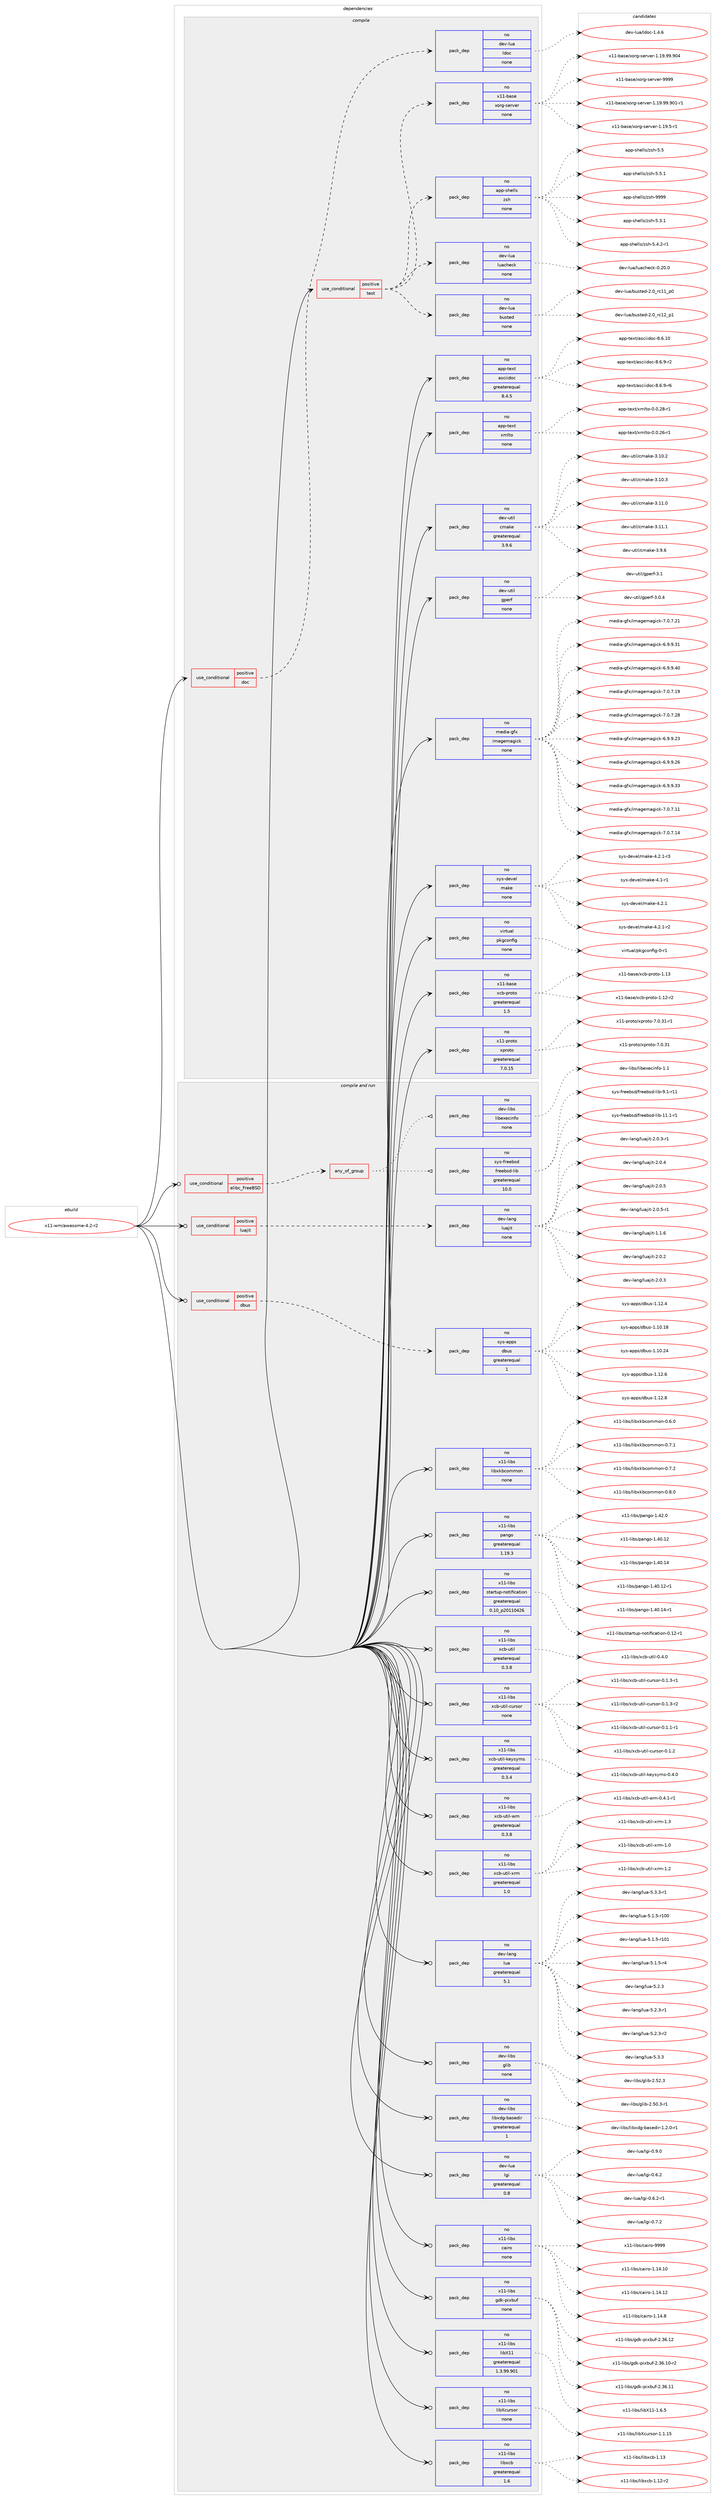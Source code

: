 digraph prolog {

# *************
# Graph options
# *************

newrank=true;
concentrate=true;
compound=true;
graph [rankdir=LR,fontname=Helvetica,fontsize=10,ranksep=1.5];#, ranksep=2.5, nodesep=0.2];
edge  [arrowhead=vee];
node  [fontname=Helvetica,fontsize=10];

# **********
# The ebuild
# **********

subgraph cluster_leftcol {
color=gray;
rank=same;
label=<<i>ebuild</i>>;
id [label="x11-wm/awesome-4.2-r2", color=red, width=4, href="../x11-wm/awesome-4.2-r2.svg"];
}

# ****************
# The dependencies
# ****************

subgraph cluster_midcol {
color=gray;
label=<<i>dependencies</i>>;
subgraph cluster_compile {
fillcolor="#eeeeee";
style=filled;
label=<<i>compile</i>>;
subgraph cond1247 {
dependency11311 [label=<<TABLE BORDER="0" CELLBORDER="1" CELLSPACING="0" CELLPADDING="4"><TR><TD ROWSPAN="3" CELLPADDING="10">use_conditional</TD></TR><TR><TD>positive</TD></TR><TR><TD>doc</TD></TR></TABLE>>, shape=none, color=red];
subgraph pack9886 {
dependency11312 [label=<<TABLE BORDER="0" CELLBORDER="1" CELLSPACING="0" CELLPADDING="4" WIDTH="220"><TR><TD ROWSPAN="6" CELLPADDING="30">pack_dep</TD></TR><TR><TD WIDTH="110">no</TD></TR><TR><TD>dev-lua</TD></TR><TR><TD>ldoc</TD></TR><TR><TD>none</TD></TR><TR><TD></TD></TR></TABLE>>, shape=none, color=blue];
}
dependency11311:e -> dependency11312:w [weight=20,style="dashed",arrowhead="vee"];
}
id:e -> dependency11311:w [weight=20,style="solid",arrowhead="vee"];
subgraph cond1248 {
dependency11313 [label=<<TABLE BORDER="0" CELLBORDER="1" CELLSPACING="0" CELLPADDING="4"><TR><TD ROWSPAN="3" CELLPADDING="10">use_conditional</TD></TR><TR><TD>positive</TD></TR><TR><TD>test</TD></TR></TABLE>>, shape=none, color=red];
subgraph pack9887 {
dependency11314 [label=<<TABLE BORDER="0" CELLBORDER="1" CELLSPACING="0" CELLPADDING="4" WIDTH="220"><TR><TD ROWSPAN="6" CELLPADDING="30">pack_dep</TD></TR><TR><TD WIDTH="110">no</TD></TR><TR><TD>app-shells</TD></TR><TR><TD>zsh</TD></TR><TR><TD>none</TD></TR><TR><TD></TD></TR></TABLE>>, shape=none, color=blue];
}
dependency11313:e -> dependency11314:w [weight=20,style="dashed",arrowhead="vee"];
subgraph pack9888 {
dependency11315 [label=<<TABLE BORDER="0" CELLBORDER="1" CELLSPACING="0" CELLPADDING="4" WIDTH="220"><TR><TD ROWSPAN="6" CELLPADDING="30">pack_dep</TD></TR><TR><TD WIDTH="110">no</TD></TR><TR><TD>x11-base</TD></TR><TR><TD>xorg-server</TD></TR><TR><TD>none</TD></TR><TR><TD></TD></TR></TABLE>>, shape=none, color=blue];
}
dependency11313:e -> dependency11315:w [weight=20,style="dashed",arrowhead="vee"];
subgraph pack9889 {
dependency11316 [label=<<TABLE BORDER="0" CELLBORDER="1" CELLSPACING="0" CELLPADDING="4" WIDTH="220"><TR><TD ROWSPAN="6" CELLPADDING="30">pack_dep</TD></TR><TR><TD WIDTH="110">no</TD></TR><TR><TD>dev-lua</TD></TR><TR><TD>busted</TD></TR><TR><TD>none</TD></TR><TR><TD></TD></TR></TABLE>>, shape=none, color=blue];
}
dependency11313:e -> dependency11316:w [weight=20,style="dashed",arrowhead="vee"];
subgraph pack9890 {
dependency11317 [label=<<TABLE BORDER="0" CELLBORDER="1" CELLSPACING="0" CELLPADDING="4" WIDTH="220"><TR><TD ROWSPAN="6" CELLPADDING="30">pack_dep</TD></TR><TR><TD WIDTH="110">no</TD></TR><TR><TD>dev-lua</TD></TR><TR><TD>luacheck</TD></TR><TR><TD>none</TD></TR><TR><TD></TD></TR></TABLE>>, shape=none, color=blue];
}
dependency11313:e -> dependency11317:w [weight=20,style="dashed",arrowhead="vee"];
}
id:e -> dependency11313:w [weight=20,style="solid",arrowhead="vee"];
subgraph pack9891 {
dependency11318 [label=<<TABLE BORDER="0" CELLBORDER="1" CELLSPACING="0" CELLPADDING="4" WIDTH="220"><TR><TD ROWSPAN="6" CELLPADDING="30">pack_dep</TD></TR><TR><TD WIDTH="110">no</TD></TR><TR><TD>app-text</TD></TR><TR><TD>asciidoc</TD></TR><TR><TD>greaterequal</TD></TR><TR><TD>8.4.5</TD></TR></TABLE>>, shape=none, color=blue];
}
id:e -> dependency11318:w [weight=20,style="solid",arrowhead="vee"];
subgraph pack9892 {
dependency11319 [label=<<TABLE BORDER="0" CELLBORDER="1" CELLSPACING="0" CELLPADDING="4" WIDTH="220"><TR><TD ROWSPAN="6" CELLPADDING="30">pack_dep</TD></TR><TR><TD WIDTH="110">no</TD></TR><TR><TD>app-text</TD></TR><TR><TD>xmlto</TD></TR><TR><TD>none</TD></TR><TR><TD></TD></TR></TABLE>>, shape=none, color=blue];
}
id:e -> dependency11319:w [weight=20,style="solid",arrowhead="vee"];
subgraph pack9893 {
dependency11320 [label=<<TABLE BORDER="0" CELLBORDER="1" CELLSPACING="0" CELLPADDING="4" WIDTH="220"><TR><TD ROWSPAN="6" CELLPADDING="30">pack_dep</TD></TR><TR><TD WIDTH="110">no</TD></TR><TR><TD>dev-util</TD></TR><TR><TD>cmake</TD></TR><TR><TD>greaterequal</TD></TR><TR><TD>3.9.6</TD></TR></TABLE>>, shape=none, color=blue];
}
id:e -> dependency11320:w [weight=20,style="solid",arrowhead="vee"];
subgraph pack9894 {
dependency11321 [label=<<TABLE BORDER="0" CELLBORDER="1" CELLSPACING="0" CELLPADDING="4" WIDTH="220"><TR><TD ROWSPAN="6" CELLPADDING="30">pack_dep</TD></TR><TR><TD WIDTH="110">no</TD></TR><TR><TD>dev-util</TD></TR><TR><TD>gperf</TD></TR><TR><TD>none</TD></TR><TR><TD></TD></TR></TABLE>>, shape=none, color=blue];
}
id:e -> dependency11321:w [weight=20,style="solid",arrowhead="vee"];
subgraph pack9895 {
dependency11322 [label=<<TABLE BORDER="0" CELLBORDER="1" CELLSPACING="0" CELLPADDING="4" WIDTH="220"><TR><TD ROWSPAN="6" CELLPADDING="30">pack_dep</TD></TR><TR><TD WIDTH="110">no</TD></TR><TR><TD>media-gfx</TD></TR><TR><TD>imagemagick</TD></TR><TR><TD>none</TD></TR><TR><TD></TD></TR></TABLE>>, shape=none, color=blue];
}
id:e -> dependency11322:w [weight=20,style="solid",arrowhead="vee"];
subgraph pack9896 {
dependency11323 [label=<<TABLE BORDER="0" CELLBORDER="1" CELLSPACING="0" CELLPADDING="4" WIDTH="220"><TR><TD ROWSPAN="6" CELLPADDING="30">pack_dep</TD></TR><TR><TD WIDTH="110">no</TD></TR><TR><TD>sys-devel</TD></TR><TR><TD>make</TD></TR><TR><TD>none</TD></TR><TR><TD></TD></TR></TABLE>>, shape=none, color=blue];
}
id:e -> dependency11323:w [weight=20,style="solid",arrowhead="vee"];
subgraph pack9897 {
dependency11324 [label=<<TABLE BORDER="0" CELLBORDER="1" CELLSPACING="0" CELLPADDING="4" WIDTH="220"><TR><TD ROWSPAN="6" CELLPADDING="30">pack_dep</TD></TR><TR><TD WIDTH="110">no</TD></TR><TR><TD>virtual</TD></TR><TR><TD>pkgconfig</TD></TR><TR><TD>none</TD></TR><TR><TD></TD></TR></TABLE>>, shape=none, color=blue];
}
id:e -> dependency11324:w [weight=20,style="solid",arrowhead="vee"];
subgraph pack9898 {
dependency11325 [label=<<TABLE BORDER="0" CELLBORDER="1" CELLSPACING="0" CELLPADDING="4" WIDTH="220"><TR><TD ROWSPAN="6" CELLPADDING="30">pack_dep</TD></TR><TR><TD WIDTH="110">no</TD></TR><TR><TD>x11-base</TD></TR><TR><TD>xcb-proto</TD></TR><TR><TD>greaterequal</TD></TR><TR><TD>1.5</TD></TR></TABLE>>, shape=none, color=blue];
}
id:e -> dependency11325:w [weight=20,style="solid",arrowhead="vee"];
subgraph pack9899 {
dependency11326 [label=<<TABLE BORDER="0" CELLBORDER="1" CELLSPACING="0" CELLPADDING="4" WIDTH="220"><TR><TD ROWSPAN="6" CELLPADDING="30">pack_dep</TD></TR><TR><TD WIDTH="110">no</TD></TR><TR><TD>x11-proto</TD></TR><TR><TD>xproto</TD></TR><TR><TD>greaterequal</TD></TR><TR><TD>7.0.15</TD></TR></TABLE>>, shape=none, color=blue];
}
id:e -> dependency11326:w [weight=20,style="solid",arrowhead="vee"];
}
subgraph cluster_compileandrun {
fillcolor="#eeeeee";
style=filled;
label=<<i>compile and run</i>>;
subgraph cond1249 {
dependency11327 [label=<<TABLE BORDER="0" CELLBORDER="1" CELLSPACING="0" CELLPADDING="4"><TR><TD ROWSPAN="3" CELLPADDING="10">use_conditional</TD></TR><TR><TD>positive</TD></TR><TR><TD>dbus</TD></TR></TABLE>>, shape=none, color=red];
subgraph pack9900 {
dependency11328 [label=<<TABLE BORDER="0" CELLBORDER="1" CELLSPACING="0" CELLPADDING="4" WIDTH="220"><TR><TD ROWSPAN="6" CELLPADDING="30">pack_dep</TD></TR><TR><TD WIDTH="110">no</TD></TR><TR><TD>sys-apps</TD></TR><TR><TD>dbus</TD></TR><TR><TD>greaterequal</TD></TR><TR><TD>1</TD></TR></TABLE>>, shape=none, color=blue];
}
dependency11327:e -> dependency11328:w [weight=20,style="dashed",arrowhead="vee"];
}
id:e -> dependency11327:w [weight=20,style="solid",arrowhead="odotvee"];
subgraph cond1250 {
dependency11329 [label=<<TABLE BORDER="0" CELLBORDER="1" CELLSPACING="0" CELLPADDING="4"><TR><TD ROWSPAN="3" CELLPADDING="10">use_conditional</TD></TR><TR><TD>positive</TD></TR><TR><TD>elibc_FreeBSD</TD></TR></TABLE>>, shape=none, color=red];
subgraph any159 {
dependency11330 [label=<<TABLE BORDER="0" CELLBORDER="1" CELLSPACING="0" CELLPADDING="4"><TR><TD CELLPADDING="10">any_of_group</TD></TR></TABLE>>, shape=none, color=red];subgraph pack9901 {
dependency11331 [label=<<TABLE BORDER="0" CELLBORDER="1" CELLSPACING="0" CELLPADDING="4" WIDTH="220"><TR><TD ROWSPAN="6" CELLPADDING="30">pack_dep</TD></TR><TR><TD WIDTH="110">no</TD></TR><TR><TD>dev-libs</TD></TR><TR><TD>libexecinfo</TD></TR><TR><TD>none</TD></TR><TR><TD></TD></TR></TABLE>>, shape=none, color=blue];
}
dependency11330:e -> dependency11331:w [weight=20,style="dotted",arrowhead="oinv"];
subgraph pack9902 {
dependency11332 [label=<<TABLE BORDER="0" CELLBORDER="1" CELLSPACING="0" CELLPADDING="4" WIDTH="220"><TR><TD ROWSPAN="6" CELLPADDING="30">pack_dep</TD></TR><TR><TD WIDTH="110">no</TD></TR><TR><TD>sys-freebsd</TD></TR><TR><TD>freebsd-lib</TD></TR><TR><TD>greaterequal</TD></TR><TR><TD>10.0</TD></TR></TABLE>>, shape=none, color=blue];
}
dependency11330:e -> dependency11332:w [weight=20,style="dotted",arrowhead="oinv"];
}
dependency11329:e -> dependency11330:w [weight=20,style="dashed",arrowhead="vee"];
}
id:e -> dependency11329:w [weight=20,style="solid",arrowhead="odotvee"];
subgraph cond1251 {
dependency11333 [label=<<TABLE BORDER="0" CELLBORDER="1" CELLSPACING="0" CELLPADDING="4"><TR><TD ROWSPAN="3" CELLPADDING="10">use_conditional</TD></TR><TR><TD>positive</TD></TR><TR><TD>luajit</TD></TR></TABLE>>, shape=none, color=red];
subgraph pack9903 {
dependency11334 [label=<<TABLE BORDER="0" CELLBORDER="1" CELLSPACING="0" CELLPADDING="4" WIDTH="220"><TR><TD ROWSPAN="6" CELLPADDING="30">pack_dep</TD></TR><TR><TD WIDTH="110">no</TD></TR><TR><TD>dev-lang</TD></TR><TR><TD>luajit</TD></TR><TR><TD>none</TD></TR><TR><TD></TD></TR></TABLE>>, shape=none, color=blue];
}
dependency11333:e -> dependency11334:w [weight=20,style="dashed",arrowhead="vee"];
}
id:e -> dependency11333:w [weight=20,style="solid",arrowhead="odotvee"];
subgraph pack9904 {
dependency11335 [label=<<TABLE BORDER="0" CELLBORDER="1" CELLSPACING="0" CELLPADDING="4" WIDTH="220"><TR><TD ROWSPAN="6" CELLPADDING="30">pack_dep</TD></TR><TR><TD WIDTH="110">no</TD></TR><TR><TD>dev-lang</TD></TR><TR><TD>lua</TD></TR><TR><TD>greaterequal</TD></TR><TR><TD>5.1</TD></TR></TABLE>>, shape=none, color=blue];
}
id:e -> dependency11335:w [weight=20,style="solid",arrowhead="odotvee"];
subgraph pack9905 {
dependency11336 [label=<<TABLE BORDER="0" CELLBORDER="1" CELLSPACING="0" CELLPADDING="4" WIDTH="220"><TR><TD ROWSPAN="6" CELLPADDING="30">pack_dep</TD></TR><TR><TD WIDTH="110">no</TD></TR><TR><TD>dev-libs</TD></TR><TR><TD>glib</TD></TR><TR><TD>none</TD></TR><TR><TD></TD></TR></TABLE>>, shape=none, color=blue];
}
id:e -> dependency11336:w [weight=20,style="solid",arrowhead="odotvee"];
subgraph pack9906 {
dependency11337 [label=<<TABLE BORDER="0" CELLBORDER="1" CELLSPACING="0" CELLPADDING="4" WIDTH="220"><TR><TD ROWSPAN="6" CELLPADDING="30">pack_dep</TD></TR><TR><TD WIDTH="110">no</TD></TR><TR><TD>dev-libs</TD></TR><TR><TD>libxdg-basedir</TD></TR><TR><TD>greaterequal</TD></TR><TR><TD>1</TD></TR></TABLE>>, shape=none, color=blue];
}
id:e -> dependency11337:w [weight=20,style="solid",arrowhead="odotvee"];
subgraph pack9907 {
dependency11338 [label=<<TABLE BORDER="0" CELLBORDER="1" CELLSPACING="0" CELLPADDING="4" WIDTH="220"><TR><TD ROWSPAN="6" CELLPADDING="30">pack_dep</TD></TR><TR><TD WIDTH="110">no</TD></TR><TR><TD>dev-lua</TD></TR><TR><TD>lgi</TD></TR><TR><TD>greaterequal</TD></TR><TR><TD>0.8</TD></TR></TABLE>>, shape=none, color=blue];
}
id:e -> dependency11338:w [weight=20,style="solid",arrowhead="odotvee"];
subgraph pack9908 {
dependency11339 [label=<<TABLE BORDER="0" CELLBORDER="1" CELLSPACING="0" CELLPADDING="4" WIDTH="220"><TR><TD ROWSPAN="6" CELLPADDING="30">pack_dep</TD></TR><TR><TD WIDTH="110">no</TD></TR><TR><TD>x11-libs</TD></TR><TR><TD>cairo</TD></TR><TR><TD>none</TD></TR><TR><TD></TD></TR></TABLE>>, shape=none, color=blue];
}
id:e -> dependency11339:w [weight=20,style="solid",arrowhead="odotvee"];
subgraph pack9909 {
dependency11340 [label=<<TABLE BORDER="0" CELLBORDER="1" CELLSPACING="0" CELLPADDING="4" WIDTH="220"><TR><TD ROWSPAN="6" CELLPADDING="30">pack_dep</TD></TR><TR><TD WIDTH="110">no</TD></TR><TR><TD>x11-libs</TD></TR><TR><TD>gdk-pixbuf</TD></TR><TR><TD>none</TD></TR><TR><TD></TD></TR></TABLE>>, shape=none, color=blue];
}
id:e -> dependency11340:w [weight=20,style="solid",arrowhead="odotvee"];
subgraph pack9910 {
dependency11341 [label=<<TABLE BORDER="0" CELLBORDER="1" CELLSPACING="0" CELLPADDING="4" WIDTH="220"><TR><TD ROWSPAN="6" CELLPADDING="30">pack_dep</TD></TR><TR><TD WIDTH="110">no</TD></TR><TR><TD>x11-libs</TD></TR><TR><TD>libX11</TD></TR><TR><TD>greaterequal</TD></TR><TR><TD>1.3.99.901</TD></TR></TABLE>>, shape=none, color=blue];
}
id:e -> dependency11341:w [weight=20,style="solid",arrowhead="odotvee"];
subgraph pack9911 {
dependency11342 [label=<<TABLE BORDER="0" CELLBORDER="1" CELLSPACING="0" CELLPADDING="4" WIDTH="220"><TR><TD ROWSPAN="6" CELLPADDING="30">pack_dep</TD></TR><TR><TD WIDTH="110">no</TD></TR><TR><TD>x11-libs</TD></TR><TR><TD>libXcursor</TD></TR><TR><TD>none</TD></TR><TR><TD></TD></TR></TABLE>>, shape=none, color=blue];
}
id:e -> dependency11342:w [weight=20,style="solid",arrowhead="odotvee"];
subgraph pack9912 {
dependency11343 [label=<<TABLE BORDER="0" CELLBORDER="1" CELLSPACING="0" CELLPADDING="4" WIDTH="220"><TR><TD ROWSPAN="6" CELLPADDING="30">pack_dep</TD></TR><TR><TD WIDTH="110">no</TD></TR><TR><TD>x11-libs</TD></TR><TR><TD>libxcb</TD></TR><TR><TD>greaterequal</TD></TR><TR><TD>1.6</TD></TR></TABLE>>, shape=none, color=blue];
}
id:e -> dependency11343:w [weight=20,style="solid",arrowhead="odotvee"];
subgraph pack9913 {
dependency11344 [label=<<TABLE BORDER="0" CELLBORDER="1" CELLSPACING="0" CELLPADDING="4" WIDTH="220"><TR><TD ROWSPAN="6" CELLPADDING="30">pack_dep</TD></TR><TR><TD WIDTH="110">no</TD></TR><TR><TD>x11-libs</TD></TR><TR><TD>libxkbcommon</TD></TR><TR><TD>none</TD></TR><TR><TD></TD></TR></TABLE>>, shape=none, color=blue];
}
id:e -> dependency11344:w [weight=20,style="solid",arrowhead="odotvee"];
subgraph pack9914 {
dependency11345 [label=<<TABLE BORDER="0" CELLBORDER="1" CELLSPACING="0" CELLPADDING="4" WIDTH="220"><TR><TD ROWSPAN="6" CELLPADDING="30">pack_dep</TD></TR><TR><TD WIDTH="110">no</TD></TR><TR><TD>x11-libs</TD></TR><TR><TD>pango</TD></TR><TR><TD>greaterequal</TD></TR><TR><TD>1.19.3</TD></TR></TABLE>>, shape=none, color=blue];
}
id:e -> dependency11345:w [weight=20,style="solid",arrowhead="odotvee"];
subgraph pack9915 {
dependency11346 [label=<<TABLE BORDER="0" CELLBORDER="1" CELLSPACING="0" CELLPADDING="4" WIDTH="220"><TR><TD ROWSPAN="6" CELLPADDING="30">pack_dep</TD></TR><TR><TD WIDTH="110">no</TD></TR><TR><TD>x11-libs</TD></TR><TR><TD>startup-notification</TD></TR><TR><TD>greaterequal</TD></TR><TR><TD>0.10_p20110426</TD></TR></TABLE>>, shape=none, color=blue];
}
id:e -> dependency11346:w [weight=20,style="solid",arrowhead="odotvee"];
subgraph pack9916 {
dependency11347 [label=<<TABLE BORDER="0" CELLBORDER="1" CELLSPACING="0" CELLPADDING="4" WIDTH="220"><TR><TD ROWSPAN="6" CELLPADDING="30">pack_dep</TD></TR><TR><TD WIDTH="110">no</TD></TR><TR><TD>x11-libs</TD></TR><TR><TD>xcb-util</TD></TR><TR><TD>greaterequal</TD></TR><TR><TD>0.3.8</TD></TR></TABLE>>, shape=none, color=blue];
}
id:e -> dependency11347:w [weight=20,style="solid",arrowhead="odotvee"];
subgraph pack9917 {
dependency11348 [label=<<TABLE BORDER="0" CELLBORDER="1" CELLSPACING="0" CELLPADDING="4" WIDTH="220"><TR><TD ROWSPAN="6" CELLPADDING="30">pack_dep</TD></TR><TR><TD WIDTH="110">no</TD></TR><TR><TD>x11-libs</TD></TR><TR><TD>xcb-util-cursor</TD></TR><TR><TD>none</TD></TR><TR><TD></TD></TR></TABLE>>, shape=none, color=blue];
}
id:e -> dependency11348:w [weight=20,style="solid",arrowhead="odotvee"];
subgraph pack9918 {
dependency11349 [label=<<TABLE BORDER="0" CELLBORDER="1" CELLSPACING="0" CELLPADDING="4" WIDTH="220"><TR><TD ROWSPAN="6" CELLPADDING="30">pack_dep</TD></TR><TR><TD WIDTH="110">no</TD></TR><TR><TD>x11-libs</TD></TR><TR><TD>xcb-util-keysyms</TD></TR><TR><TD>greaterequal</TD></TR><TR><TD>0.3.4</TD></TR></TABLE>>, shape=none, color=blue];
}
id:e -> dependency11349:w [weight=20,style="solid",arrowhead="odotvee"];
subgraph pack9919 {
dependency11350 [label=<<TABLE BORDER="0" CELLBORDER="1" CELLSPACING="0" CELLPADDING="4" WIDTH="220"><TR><TD ROWSPAN="6" CELLPADDING="30">pack_dep</TD></TR><TR><TD WIDTH="110">no</TD></TR><TR><TD>x11-libs</TD></TR><TR><TD>xcb-util-wm</TD></TR><TR><TD>greaterequal</TD></TR><TR><TD>0.3.8</TD></TR></TABLE>>, shape=none, color=blue];
}
id:e -> dependency11350:w [weight=20,style="solid",arrowhead="odotvee"];
subgraph pack9920 {
dependency11351 [label=<<TABLE BORDER="0" CELLBORDER="1" CELLSPACING="0" CELLPADDING="4" WIDTH="220"><TR><TD ROWSPAN="6" CELLPADDING="30">pack_dep</TD></TR><TR><TD WIDTH="110">no</TD></TR><TR><TD>x11-libs</TD></TR><TR><TD>xcb-util-xrm</TD></TR><TR><TD>greaterequal</TD></TR><TR><TD>1.0</TD></TR></TABLE>>, shape=none, color=blue];
}
id:e -> dependency11351:w [weight=20,style="solid",arrowhead="odotvee"];
}
subgraph cluster_run {
fillcolor="#eeeeee";
style=filled;
label=<<i>run</i>>;
}
}

# **************
# The candidates
# **************

subgraph cluster_choices {
rank=same;
color=gray;
label=<<i>candidates</i>>;

subgraph choice9886 {
color=black;
nodesep=1;
choice10010111845108117974710810011199454946524654 [label="dev-lua/ldoc-1.4.6", color=red, width=4,href="../dev-lua/ldoc-1.4.6.svg"];
dependency11312:e -> choice10010111845108117974710810011199454946524654:w [style=dotted,weight="100"];
}
subgraph choice9887 {
color=black;
nodesep=1;
choice971121124511510410110810811547122115104455346514649 [label="app-shells/zsh-5.3.1", color=red, width=4,href="../app-shells/zsh-5.3.1.svg"];
choice9711211245115104101108108115471221151044553465246504511449 [label="app-shells/zsh-5.4.2-r1", color=red, width=4,href="../app-shells/zsh-5.4.2-r1.svg"];
choice97112112451151041011081081154712211510445534653 [label="app-shells/zsh-5.5", color=red, width=4,href="../app-shells/zsh-5.5.svg"];
choice971121124511510410110810811547122115104455346534649 [label="app-shells/zsh-5.5.1", color=red, width=4,href="../app-shells/zsh-5.5.1.svg"];
choice9711211245115104101108108115471221151044557575757 [label="app-shells/zsh-9999", color=red, width=4,href="../app-shells/zsh-9999.svg"];
dependency11314:e -> choice971121124511510410110810811547122115104455346514649:w [style=dotted,weight="100"];
dependency11314:e -> choice9711211245115104101108108115471221151044553465246504511449:w [style=dotted,weight="100"];
dependency11314:e -> choice97112112451151041011081081154712211510445534653:w [style=dotted,weight="100"];
dependency11314:e -> choice971121124511510410110810811547122115104455346534649:w [style=dotted,weight="100"];
dependency11314:e -> choice9711211245115104101108108115471221151044557575757:w [style=dotted,weight="100"];
}
subgraph choice9888 {
color=black;
nodesep=1;
choice120494945989711510147120111114103451151011141181011144549464957465757465748494511449 [label="x11-base/xorg-server-1.19.99.901-r1", color=red, width=4,href="../x11-base/xorg-server-1.19.99.901-r1.svg"];
choice12049494598971151014712011111410345115101114118101114454946495746534511449 [label="x11-base/xorg-server-1.19.5-r1", color=red, width=4,href="../x11-base/xorg-server-1.19.5-r1.svg"];
choice12049494598971151014712011111410345115101114118101114454946495746575746574852 [label="x11-base/xorg-server-1.19.99.904", color=red, width=4,href="../x11-base/xorg-server-1.19.99.904.svg"];
choice120494945989711510147120111114103451151011141181011144557575757 [label="x11-base/xorg-server-9999", color=red, width=4,href="../x11-base/xorg-server-9999.svg"];
dependency11315:e -> choice120494945989711510147120111114103451151011141181011144549464957465757465748494511449:w [style=dotted,weight="100"];
dependency11315:e -> choice12049494598971151014712011111410345115101114118101114454946495746534511449:w [style=dotted,weight="100"];
dependency11315:e -> choice12049494598971151014712011111410345115101114118101114454946495746575746574852:w [style=dotted,weight="100"];
dependency11315:e -> choice120494945989711510147120111114103451151011141181011144557575757:w [style=dotted,weight="100"];
}
subgraph choice9889 {
color=black;
nodesep=1;
choice1001011184510811797479811711511610110045504648951149949499511248 [label="dev-lua/busted-2.0_rc11_p0", color=red, width=4,href="../dev-lua/busted-2.0_rc11_p0.svg"];
choice1001011184510811797479811711511610110045504648951149949509511249 [label="dev-lua/busted-2.0_rc12_p1", color=red, width=4,href="../dev-lua/busted-2.0_rc12_p1.svg"];
dependency11316:e -> choice1001011184510811797479811711511610110045504648951149949499511248:w [style=dotted,weight="100"];
dependency11316:e -> choice1001011184510811797479811711511610110045504648951149949509511249:w [style=dotted,weight="100"];
}
subgraph choice9890 {
color=black;
nodesep=1;
choice10010111845108117974710811797991041019910745484650484648 [label="dev-lua/luacheck-0.20.0", color=red, width=4,href="../dev-lua/luacheck-0.20.0.svg"];
dependency11317:e -> choice10010111845108117974710811797991041019910745484650484648:w [style=dotted,weight="100"];
}
subgraph choice9891 {
color=black;
nodesep=1;
choice97112112451161011201164797115991051051001119945564654464948 [label="app-text/asciidoc-8.6.10", color=red, width=4,href="../app-text/asciidoc-8.6.10.svg"];
choice9711211245116101120116479711599105105100111994556465446574511450 [label="app-text/asciidoc-8.6.9-r2", color=red, width=4,href="../app-text/asciidoc-8.6.9-r2.svg"];
choice9711211245116101120116479711599105105100111994556465446574511454 [label="app-text/asciidoc-8.6.9-r6", color=red, width=4,href="../app-text/asciidoc-8.6.9-r6.svg"];
dependency11318:e -> choice97112112451161011201164797115991051051001119945564654464948:w [style=dotted,weight="100"];
dependency11318:e -> choice9711211245116101120116479711599105105100111994556465446574511450:w [style=dotted,weight="100"];
dependency11318:e -> choice9711211245116101120116479711599105105100111994556465446574511454:w [style=dotted,weight="100"];
}
subgraph choice9892 {
color=black;
nodesep=1;
choice971121124511610112011647120109108116111454846484650544511449 [label="app-text/xmlto-0.0.26-r1", color=red, width=4,href="../app-text/xmlto-0.0.26-r1.svg"];
choice971121124511610112011647120109108116111454846484650564511449 [label="app-text/xmlto-0.0.28-r1", color=red, width=4,href="../app-text/xmlto-0.0.28-r1.svg"];
dependency11319:e -> choice971121124511610112011647120109108116111454846484650544511449:w [style=dotted,weight="100"];
dependency11319:e -> choice971121124511610112011647120109108116111454846484650564511449:w [style=dotted,weight="100"];
}
subgraph choice9893 {
color=black;
nodesep=1;
choice1001011184511711610510847991099710710145514649484650 [label="dev-util/cmake-3.10.2", color=red, width=4,href="../dev-util/cmake-3.10.2.svg"];
choice1001011184511711610510847991099710710145514649484651 [label="dev-util/cmake-3.10.3", color=red, width=4,href="../dev-util/cmake-3.10.3.svg"];
choice1001011184511711610510847991099710710145514649494648 [label="dev-util/cmake-3.11.0", color=red, width=4,href="../dev-util/cmake-3.11.0.svg"];
choice1001011184511711610510847991099710710145514649494649 [label="dev-util/cmake-3.11.1", color=red, width=4,href="../dev-util/cmake-3.11.1.svg"];
choice10010111845117116105108479910997107101455146574654 [label="dev-util/cmake-3.9.6", color=red, width=4,href="../dev-util/cmake-3.9.6.svg"];
dependency11320:e -> choice1001011184511711610510847991099710710145514649484650:w [style=dotted,weight="100"];
dependency11320:e -> choice1001011184511711610510847991099710710145514649484651:w [style=dotted,weight="100"];
dependency11320:e -> choice1001011184511711610510847991099710710145514649494648:w [style=dotted,weight="100"];
dependency11320:e -> choice1001011184511711610510847991099710710145514649494649:w [style=dotted,weight="100"];
dependency11320:e -> choice10010111845117116105108479910997107101455146574654:w [style=dotted,weight="100"];
}
subgraph choice9894 {
color=black;
nodesep=1;
choice1001011184511711610510847103112101114102455146484652 [label="dev-util/gperf-3.0.4", color=red, width=4,href="../dev-util/gperf-3.0.4.svg"];
choice100101118451171161051084710311210111410245514649 [label="dev-util/gperf-3.1", color=red, width=4,href="../dev-util/gperf-3.1.svg"];
dependency11321:e -> choice1001011184511711610510847103112101114102455146484652:w [style=dotted,weight="100"];
dependency11321:e -> choice100101118451171161051084710311210111410245514649:w [style=dotted,weight="100"];
}
subgraph choice9895 {
color=black;
nodesep=1;
choice109101100105974510310212047105109971031011099710310599107455446574657465051 [label="media-gfx/imagemagick-6.9.9.23", color=red, width=4,href="../media-gfx/imagemagick-6.9.9.23.svg"];
choice109101100105974510310212047105109971031011099710310599107455446574657465054 [label="media-gfx/imagemagick-6.9.9.26", color=red, width=4,href="../media-gfx/imagemagick-6.9.9.26.svg"];
choice109101100105974510310212047105109971031011099710310599107455446574657465151 [label="media-gfx/imagemagick-6.9.9.33", color=red, width=4,href="../media-gfx/imagemagick-6.9.9.33.svg"];
choice109101100105974510310212047105109971031011099710310599107455546484655464949 [label="media-gfx/imagemagick-7.0.7.11", color=red, width=4,href="../media-gfx/imagemagick-7.0.7.11.svg"];
choice109101100105974510310212047105109971031011099710310599107455546484655464952 [label="media-gfx/imagemagick-7.0.7.14", color=red, width=4,href="../media-gfx/imagemagick-7.0.7.14.svg"];
choice109101100105974510310212047105109971031011099710310599107455546484655465049 [label="media-gfx/imagemagick-7.0.7.21", color=red, width=4,href="../media-gfx/imagemagick-7.0.7.21.svg"];
choice109101100105974510310212047105109971031011099710310599107455446574657465149 [label="media-gfx/imagemagick-6.9.9.31", color=red, width=4,href="../media-gfx/imagemagick-6.9.9.31.svg"];
choice109101100105974510310212047105109971031011099710310599107455446574657465248 [label="media-gfx/imagemagick-6.9.9.40", color=red, width=4,href="../media-gfx/imagemagick-6.9.9.40.svg"];
choice109101100105974510310212047105109971031011099710310599107455546484655464957 [label="media-gfx/imagemagick-7.0.7.19", color=red, width=4,href="../media-gfx/imagemagick-7.0.7.19.svg"];
choice109101100105974510310212047105109971031011099710310599107455546484655465056 [label="media-gfx/imagemagick-7.0.7.28", color=red, width=4,href="../media-gfx/imagemagick-7.0.7.28.svg"];
dependency11322:e -> choice109101100105974510310212047105109971031011099710310599107455446574657465051:w [style=dotted,weight="100"];
dependency11322:e -> choice109101100105974510310212047105109971031011099710310599107455446574657465054:w [style=dotted,weight="100"];
dependency11322:e -> choice109101100105974510310212047105109971031011099710310599107455446574657465151:w [style=dotted,weight="100"];
dependency11322:e -> choice109101100105974510310212047105109971031011099710310599107455546484655464949:w [style=dotted,weight="100"];
dependency11322:e -> choice109101100105974510310212047105109971031011099710310599107455546484655464952:w [style=dotted,weight="100"];
dependency11322:e -> choice109101100105974510310212047105109971031011099710310599107455546484655465049:w [style=dotted,weight="100"];
dependency11322:e -> choice109101100105974510310212047105109971031011099710310599107455446574657465149:w [style=dotted,weight="100"];
dependency11322:e -> choice109101100105974510310212047105109971031011099710310599107455446574657465248:w [style=dotted,weight="100"];
dependency11322:e -> choice109101100105974510310212047105109971031011099710310599107455546484655464957:w [style=dotted,weight="100"];
dependency11322:e -> choice109101100105974510310212047105109971031011099710310599107455546484655465056:w [style=dotted,weight="100"];
}
subgraph choice9896 {
color=black;
nodesep=1;
choice115121115451001011181011084710997107101455246494511449 [label="sys-devel/make-4.1-r1", color=red, width=4,href="../sys-devel/make-4.1-r1.svg"];
choice115121115451001011181011084710997107101455246504649 [label="sys-devel/make-4.2.1", color=red, width=4,href="../sys-devel/make-4.2.1.svg"];
choice1151211154510010111810110847109971071014552465046494511450 [label="sys-devel/make-4.2.1-r2", color=red, width=4,href="../sys-devel/make-4.2.1-r2.svg"];
choice1151211154510010111810110847109971071014552465046494511451 [label="sys-devel/make-4.2.1-r3", color=red, width=4,href="../sys-devel/make-4.2.1-r3.svg"];
dependency11323:e -> choice115121115451001011181011084710997107101455246494511449:w [style=dotted,weight="100"];
dependency11323:e -> choice115121115451001011181011084710997107101455246504649:w [style=dotted,weight="100"];
dependency11323:e -> choice1151211154510010111810110847109971071014552465046494511450:w [style=dotted,weight="100"];
dependency11323:e -> choice1151211154510010111810110847109971071014552465046494511451:w [style=dotted,weight="100"];
}
subgraph choice9897 {
color=black;
nodesep=1;
choice11810511411611797108471121071039911111010210510345484511449 [label="virtual/pkgconfig-0-r1", color=red, width=4,href="../virtual/pkgconfig-0-r1.svg"];
dependency11324:e -> choice11810511411611797108471121071039911111010210510345484511449:w [style=dotted,weight="100"];
}
subgraph choice9898 {
color=black;
nodesep=1;
choice12049494598971151014712099984511211411111611145494649504511450 [label="x11-base/xcb-proto-1.12-r2", color=red, width=4,href="../x11-base/xcb-proto-1.12-r2.svg"];
choice1204949459897115101471209998451121141111161114549464951 [label="x11-base/xcb-proto-1.13", color=red, width=4,href="../x11-base/xcb-proto-1.13.svg"];
dependency11325:e -> choice12049494598971151014712099984511211411111611145494649504511450:w [style=dotted,weight="100"];
dependency11325:e -> choice1204949459897115101471209998451121141111161114549464951:w [style=dotted,weight="100"];
}
subgraph choice9899 {
color=black;
nodesep=1;
choice1204949451121141111161114712011211411111611145554648465149 [label="x11-proto/xproto-7.0.31", color=red, width=4,href="../x11-proto/xproto-7.0.31.svg"];
choice12049494511211411111611147120112114111116111455546484651494511449 [label="x11-proto/xproto-7.0.31-r1", color=red, width=4,href="../x11-proto/xproto-7.0.31-r1.svg"];
dependency11326:e -> choice1204949451121141111161114712011211411111611145554648465149:w [style=dotted,weight="100"];
dependency11326:e -> choice12049494511211411111611147120112114111116111455546484651494511449:w [style=dotted,weight="100"];
}
subgraph choice9900 {
color=black;
nodesep=1;
choice1151211154597112112115471009811711545494649504652 [label="sys-apps/dbus-1.12.4", color=red, width=4,href="../sys-apps/dbus-1.12.4.svg"];
choice115121115459711211211547100981171154549464948464956 [label="sys-apps/dbus-1.10.18", color=red, width=4,href="../sys-apps/dbus-1.10.18.svg"];
choice115121115459711211211547100981171154549464948465052 [label="sys-apps/dbus-1.10.24", color=red, width=4,href="../sys-apps/dbus-1.10.24.svg"];
choice1151211154597112112115471009811711545494649504654 [label="sys-apps/dbus-1.12.6", color=red, width=4,href="../sys-apps/dbus-1.12.6.svg"];
choice1151211154597112112115471009811711545494649504656 [label="sys-apps/dbus-1.12.8", color=red, width=4,href="../sys-apps/dbus-1.12.8.svg"];
dependency11328:e -> choice1151211154597112112115471009811711545494649504652:w [style=dotted,weight="100"];
dependency11328:e -> choice115121115459711211211547100981171154549464948464956:w [style=dotted,weight="100"];
dependency11328:e -> choice115121115459711211211547100981171154549464948465052:w [style=dotted,weight="100"];
dependency11328:e -> choice1151211154597112112115471009811711545494649504654:w [style=dotted,weight="100"];
dependency11328:e -> choice1151211154597112112115471009811711545494649504656:w [style=dotted,weight="100"];
}
subgraph choice9901 {
color=black;
nodesep=1;
choice100101118451081059811547108105981011201019910511010211145494649 [label="dev-libs/libexecinfo-1.1", color=red, width=4,href="../dev-libs/libexecinfo-1.1.svg"];
dependency11331:e -> choice100101118451081059811547108105981011201019910511010211145494649:w [style=dotted,weight="100"];
}
subgraph choice9902 {
color=black;
nodesep=1;
choice11512111545102114101101981151004710211410110198115100451081059845494946494511449 [label="sys-freebsd/freebsd-lib-11.1-r1", color=red, width=4,href="../sys-freebsd/freebsd-lib-11.1-r1.svg"];
choice11512111545102114101101981151004710211410110198115100451081059845574649451144949 [label="sys-freebsd/freebsd-lib-9.1-r11", color=red, width=4,href="../sys-freebsd/freebsd-lib-9.1-r11.svg"];
dependency11332:e -> choice11512111545102114101101981151004710211410110198115100451081059845494946494511449:w [style=dotted,weight="100"];
dependency11332:e -> choice11512111545102114101101981151004710211410110198115100451081059845574649451144949:w [style=dotted,weight="100"];
}
subgraph choice9903 {
color=black;
nodesep=1;
choice10010111845108971101034710811797106105116454946494654 [label="dev-lang/luajit-1.1.6", color=red, width=4,href="../dev-lang/luajit-1.1.6.svg"];
choice10010111845108971101034710811797106105116455046484650 [label="dev-lang/luajit-2.0.2", color=red, width=4,href="../dev-lang/luajit-2.0.2.svg"];
choice10010111845108971101034710811797106105116455046484651 [label="dev-lang/luajit-2.0.3", color=red, width=4,href="../dev-lang/luajit-2.0.3.svg"];
choice100101118451089711010347108117971061051164550464846514511449 [label="dev-lang/luajit-2.0.3-r1", color=red, width=4,href="../dev-lang/luajit-2.0.3-r1.svg"];
choice10010111845108971101034710811797106105116455046484652 [label="dev-lang/luajit-2.0.4", color=red, width=4,href="../dev-lang/luajit-2.0.4.svg"];
choice10010111845108971101034710811797106105116455046484653 [label="dev-lang/luajit-2.0.5", color=red, width=4,href="../dev-lang/luajit-2.0.5.svg"];
choice100101118451089711010347108117971061051164550464846534511449 [label="dev-lang/luajit-2.0.5-r1", color=red, width=4,href="../dev-lang/luajit-2.0.5-r1.svg"];
dependency11334:e -> choice10010111845108971101034710811797106105116454946494654:w [style=dotted,weight="100"];
dependency11334:e -> choice10010111845108971101034710811797106105116455046484650:w [style=dotted,weight="100"];
dependency11334:e -> choice10010111845108971101034710811797106105116455046484651:w [style=dotted,weight="100"];
dependency11334:e -> choice100101118451089711010347108117971061051164550464846514511449:w [style=dotted,weight="100"];
dependency11334:e -> choice10010111845108971101034710811797106105116455046484652:w [style=dotted,weight="100"];
dependency11334:e -> choice10010111845108971101034710811797106105116455046484653:w [style=dotted,weight="100"];
dependency11334:e -> choice100101118451089711010347108117971061051164550464846534511449:w [style=dotted,weight="100"];
}
subgraph choice9904 {
color=black;
nodesep=1;
choice1001011184510897110103471081179745534649465345114494848 [label="dev-lang/lua-5.1.5-r100", color=red, width=4,href="../dev-lang/lua-5.1.5-r100.svg"];
choice1001011184510897110103471081179745534649465345114494849 [label="dev-lang/lua-5.1.5-r101", color=red, width=4,href="../dev-lang/lua-5.1.5-r101.svg"];
choice100101118451089711010347108117974553464946534511452 [label="dev-lang/lua-5.1.5-r4", color=red, width=4,href="../dev-lang/lua-5.1.5-r4.svg"];
choice10010111845108971101034710811797455346504651 [label="dev-lang/lua-5.2.3", color=red, width=4,href="../dev-lang/lua-5.2.3.svg"];
choice100101118451089711010347108117974553465046514511449 [label="dev-lang/lua-5.2.3-r1", color=red, width=4,href="../dev-lang/lua-5.2.3-r1.svg"];
choice100101118451089711010347108117974553465046514511450 [label="dev-lang/lua-5.2.3-r2", color=red, width=4,href="../dev-lang/lua-5.2.3-r2.svg"];
choice10010111845108971101034710811797455346514651 [label="dev-lang/lua-5.3.3", color=red, width=4,href="../dev-lang/lua-5.3.3.svg"];
choice100101118451089711010347108117974553465146514511449 [label="dev-lang/lua-5.3.3-r1", color=red, width=4,href="../dev-lang/lua-5.3.3-r1.svg"];
dependency11335:e -> choice1001011184510897110103471081179745534649465345114494848:w [style=dotted,weight="100"];
dependency11335:e -> choice1001011184510897110103471081179745534649465345114494849:w [style=dotted,weight="100"];
dependency11335:e -> choice100101118451089711010347108117974553464946534511452:w [style=dotted,weight="100"];
dependency11335:e -> choice10010111845108971101034710811797455346504651:w [style=dotted,weight="100"];
dependency11335:e -> choice100101118451089711010347108117974553465046514511449:w [style=dotted,weight="100"];
dependency11335:e -> choice100101118451089711010347108117974553465046514511450:w [style=dotted,weight="100"];
dependency11335:e -> choice10010111845108971101034710811797455346514651:w [style=dotted,weight="100"];
dependency11335:e -> choice100101118451089711010347108117974553465146514511449:w [style=dotted,weight="100"];
}
subgraph choice9905 {
color=black;
nodesep=1;
choice10010111845108105981154710310810598455046534846514511449 [label="dev-libs/glib-2.50.3-r1", color=red, width=4,href="../dev-libs/glib-2.50.3-r1.svg"];
choice1001011184510810598115471031081059845504653504651 [label="dev-libs/glib-2.52.3", color=red, width=4,href="../dev-libs/glib-2.52.3.svg"];
dependency11336:e -> choice10010111845108105981154710310810598455046534846514511449:w [style=dotted,weight="100"];
dependency11336:e -> choice1001011184510810598115471031081059845504653504651:w [style=dotted,weight="100"];
}
subgraph choice9906 {
color=black;
nodesep=1;
choice100101118451081059811547108105981201001034598971151011001051144549465046484511449 [label="dev-libs/libxdg-basedir-1.2.0-r1", color=red, width=4,href="../dev-libs/libxdg-basedir-1.2.0-r1.svg"];
dependency11337:e -> choice100101118451081059811547108105981201001034598971151011001051144549465046484511449:w [style=dotted,weight="100"];
}
subgraph choice9907 {
color=black;
nodesep=1;
choice100101118451081179747108103105454846544650 [label="dev-lua/lgi-0.6.2", color=red, width=4,href="../dev-lua/lgi-0.6.2.svg"];
choice1001011184510811797471081031054548465446504511449 [label="dev-lua/lgi-0.6.2-r1", color=red, width=4,href="../dev-lua/lgi-0.6.2-r1.svg"];
choice100101118451081179747108103105454846554650 [label="dev-lua/lgi-0.7.2", color=red, width=4,href="../dev-lua/lgi-0.7.2.svg"];
choice100101118451081179747108103105454846574648 [label="dev-lua/lgi-0.9.0", color=red, width=4,href="../dev-lua/lgi-0.9.0.svg"];
dependency11338:e -> choice100101118451081179747108103105454846544650:w [style=dotted,weight="100"];
dependency11338:e -> choice1001011184510811797471081031054548465446504511449:w [style=dotted,weight="100"];
dependency11338:e -> choice100101118451081179747108103105454846554650:w [style=dotted,weight="100"];
dependency11338:e -> choice100101118451081179747108103105454846574648:w [style=dotted,weight="100"];
}
subgraph choice9908 {
color=black;
nodesep=1;
choice120494945108105981154799971051141114549464952464948 [label="x11-libs/cairo-1.14.10", color=red, width=4,href="../x11-libs/cairo-1.14.10.svg"];
choice120494945108105981154799971051141114549464952464950 [label="x11-libs/cairo-1.14.12", color=red, width=4,href="../x11-libs/cairo-1.14.12.svg"];
choice1204949451081059811547999710511411145494649524656 [label="x11-libs/cairo-1.14.8", color=red, width=4,href="../x11-libs/cairo-1.14.8.svg"];
choice120494945108105981154799971051141114557575757 [label="x11-libs/cairo-9999", color=red, width=4,href="../x11-libs/cairo-9999.svg"];
dependency11339:e -> choice120494945108105981154799971051141114549464952464948:w [style=dotted,weight="100"];
dependency11339:e -> choice120494945108105981154799971051141114549464952464950:w [style=dotted,weight="100"];
dependency11339:e -> choice1204949451081059811547999710511411145494649524656:w [style=dotted,weight="100"];
dependency11339:e -> choice120494945108105981154799971051141114557575757:w [style=dotted,weight="100"];
}
subgraph choice9909 {
color=black;
nodesep=1;
choice1204949451081059811547103100107451121051209811710245504651544649484511450 [label="x11-libs/gdk-pixbuf-2.36.10-r2", color=red, width=4,href="../x11-libs/gdk-pixbuf-2.36.10-r2.svg"];
choice120494945108105981154710310010745112105120981171024550465154464949 [label="x11-libs/gdk-pixbuf-2.36.11", color=red, width=4,href="../x11-libs/gdk-pixbuf-2.36.11.svg"];
choice120494945108105981154710310010745112105120981171024550465154464950 [label="x11-libs/gdk-pixbuf-2.36.12", color=red, width=4,href="../x11-libs/gdk-pixbuf-2.36.12.svg"];
dependency11340:e -> choice1204949451081059811547103100107451121051209811710245504651544649484511450:w [style=dotted,weight="100"];
dependency11340:e -> choice120494945108105981154710310010745112105120981171024550465154464949:w [style=dotted,weight="100"];
dependency11340:e -> choice120494945108105981154710310010745112105120981171024550465154464950:w [style=dotted,weight="100"];
}
subgraph choice9910 {
color=black;
nodesep=1;
choice120494945108105981154710810598884949454946544653 [label="x11-libs/libX11-1.6.5", color=red, width=4,href="../x11-libs/libX11-1.6.5.svg"];
dependency11341:e -> choice120494945108105981154710810598884949454946544653:w [style=dotted,weight="100"];
}
subgraph choice9911 {
color=black;
nodesep=1;
choice120494945108105981154710810598889911711411511111445494649464953 [label="x11-libs/libXcursor-1.1.15", color=red, width=4,href="../x11-libs/libXcursor-1.1.15.svg"];
dependency11342:e -> choice120494945108105981154710810598889911711411511111445494649464953:w [style=dotted,weight="100"];
}
subgraph choice9912 {
color=black;
nodesep=1;
choice120494945108105981154710810598120999845494649504511450 [label="x11-libs/libxcb-1.12-r2", color=red, width=4,href="../x11-libs/libxcb-1.12-r2.svg"];
choice12049494510810598115471081059812099984549464951 [label="x11-libs/libxcb-1.13", color=red, width=4,href="../x11-libs/libxcb-1.13.svg"];
dependency11343:e -> choice120494945108105981154710810598120999845494649504511450:w [style=dotted,weight="100"];
dependency11343:e -> choice12049494510810598115471081059812099984549464951:w [style=dotted,weight="100"];
}
subgraph choice9913 {
color=black;
nodesep=1;
choice1204949451081059811547108105981201079899111109109111110454846544648 [label="x11-libs/libxkbcommon-0.6.0", color=red, width=4,href="../x11-libs/libxkbcommon-0.6.0.svg"];
choice1204949451081059811547108105981201079899111109109111110454846554649 [label="x11-libs/libxkbcommon-0.7.1", color=red, width=4,href="../x11-libs/libxkbcommon-0.7.1.svg"];
choice1204949451081059811547108105981201079899111109109111110454846554650 [label="x11-libs/libxkbcommon-0.7.2", color=red, width=4,href="../x11-libs/libxkbcommon-0.7.2.svg"];
choice1204949451081059811547108105981201079899111109109111110454846564648 [label="x11-libs/libxkbcommon-0.8.0", color=red, width=4,href="../x11-libs/libxkbcommon-0.8.0.svg"];
dependency11344:e -> choice1204949451081059811547108105981201079899111109109111110454846544648:w [style=dotted,weight="100"];
dependency11344:e -> choice1204949451081059811547108105981201079899111109109111110454846554649:w [style=dotted,weight="100"];
dependency11344:e -> choice1204949451081059811547108105981201079899111109109111110454846554650:w [style=dotted,weight="100"];
dependency11344:e -> choice1204949451081059811547108105981201079899111109109111110454846564648:w [style=dotted,weight="100"];
}
subgraph choice9914 {
color=black;
nodesep=1;
choice1204949451081059811547112971101031114549465248464950 [label="x11-libs/pango-1.40.12", color=red, width=4,href="../x11-libs/pango-1.40.12.svg"];
choice1204949451081059811547112971101031114549465248464952 [label="x11-libs/pango-1.40.14", color=red, width=4,href="../x11-libs/pango-1.40.14.svg"];
choice12049494510810598115471129711010311145494652484649504511449 [label="x11-libs/pango-1.40.12-r1", color=red, width=4,href="../x11-libs/pango-1.40.12-r1.svg"];
choice12049494510810598115471129711010311145494652484649524511449 [label="x11-libs/pango-1.40.14-r1", color=red, width=4,href="../x11-libs/pango-1.40.14-r1.svg"];
choice12049494510810598115471129711010311145494652504648 [label="x11-libs/pango-1.42.0", color=red, width=4,href="../x11-libs/pango-1.42.0.svg"];
dependency11345:e -> choice1204949451081059811547112971101031114549465248464950:w [style=dotted,weight="100"];
dependency11345:e -> choice1204949451081059811547112971101031114549465248464952:w [style=dotted,weight="100"];
dependency11345:e -> choice12049494510810598115471129711010311145494652484649504511449:w [style=dotted,weight="100"];
dependency11345:e -> choice12049494510810598115471129711010311145494652484649524511449:w [style=dotted,weight="100"];
dependency11345:e -> choice12049494510810598115471129711010311145494652504648:w [style=dotted,weight="100"];
}
subgraph choice9915 {
color=black;
nodesep=1;
choice12049494510810598115471151169711411611711245110111116105102105999711610511111045484649504511449 [label="x11-libs/startup-notification-0.12-r1", color=red, width=4,href="../x11-libs/startup-notification-0.12-r1.svg"];
dependency11346:e -> choice12049494510810598115471151169711411611711245110111116105102105999711610511111045484649504511449:w [style=dotted,weight="100"];
}
subgraph choice9916 {
color=black;
nodesep=1;
choice1204949451081059811547120999845117116105108454846524648 [label="x11-libs/xcb-util-0.4.0", color=red, width=4,href="../x11-libs/xcb-util-0.4.0.svg"];
dependency11347:e -> choice1204949451081059811547120999845117116105108454846524648:w [style=dotted,weight="100"];
}
subgraph choice9917 {
color=black;
nodesep=1;
choice120494945108105981154712099984511711610510845991171141151111144548464946494511449 [label="x11-libs/xcb-util-cursor-0.1.1-r1", color=red, width=4,href="../x11-libs/xcb-util-cursor-0.1.1-r1.svg"];
choice12049494510810598115471209998451171161051084599117114115111114454846494650 [label="x11-libs/xcb-util-cursor-0.1.2", color=red, width=4,href="../x11-libs/xcb-util-cursor-0.1.2.svg"];
choice120494945108105981154712099984511711610510845991171141151111144548464946514511449 [label="x11-libs/xcb-util-cursor-0.1.3-r1", color=red, width=4,href="../x11-libs/xcb-util-cursor-0.1.3-r1.svg"];
choice120494945108105981154712099984511711610510845991171141151111144548464946514511450 [label="x11-libs/xcb-util-cursor-0.1.3-r2", color=red, width=4,href="../x11-libs/xcb-util-cursor-0.1.3-r2.svg"];
dependency11348:e -> choice120494945108105981154712099984511711610510845991171141151111144548464946494511449:w [style=dotted,weight="100"];
dependency11348:e -> choice12049494510810598115471209998451171161051084599117114115111114454846494650:w [style=dotted,weight="100"];
dependency11348:e -> choice120494945108105981154712099984511711610510845991171141151111144548464946514511449:w [style=dotted,weight="100"];
dependency11348:e -> choice120494945108105981154712099984511711610510845991171141151111144548464946514511450:w [style=dotted,weight="100"];
}
subgraph choice9918 {
color=black;
nodesep=1;
choice120494945108105981154712099984511711610510845107101121115121109115454846524648 [label="x11-libs/xcb-util-keysyms-0.4.0", color=red, width=4,href="../x11-libs/xcb-util-keysyms-0.4.0.svg"];
dependency11349:e -> choice120494945108105981154712099984511711610510845107101121115121109115454846524648:w [style=dotted,weight="100"];
}
subgraph choice9919 {
color=black;
nodesep=1;
choice1204949451081059811547120999845117116105108451191094548465246494511449 [label="x11-libs/xcb-util-wm-0.4.1-r1", color=red, width=4,href="../x11-libs/xcb-util-wm-0.4.1-r1.svg"];
dependency11350:e -> choice1204949451081059811547120999845117116105108451191094548465246494511449:w [style=dotted,weight="100"];
}
subgraph choice9920 {
color=black;
nodesep=1;
choice12049494510810598115471209998451171161051084512011410945494648 [label="x11-libs/xcb-util-xrm-1.0", color=red, width=4,href="../x11-libs/xcb-util-xrm-1.0.svg"];
choice12049494510810598115471209998451171161051084512011410945494650 [label="x11-libs/xcb-util-xrm-1.2", color=red, width=4,href="../x11-libs/xcb-util-xrm-1.2.svg"];
choice12049494510810598115471209998451171161051084512011410945494651 [label="x11-libs/xcb-util-xrm-1.3", color=red, width=4,href="../x11-libs/xcb-util-xrm-1.3.svg"];
dependency11351:e -> choice12049494510810598115471209998451171161051084512011410945494648:w [style=dotted,weight="100"];
dependency11351:e -> choice12049494510810598115471209998451171161051084512011410945494650:w [style=dotted,weight="100"];
dependency11351:e -> choice12049494510810598115471209998451171161051084512011410945494651:w [style=dotted,weight="100"];
}
}

}
